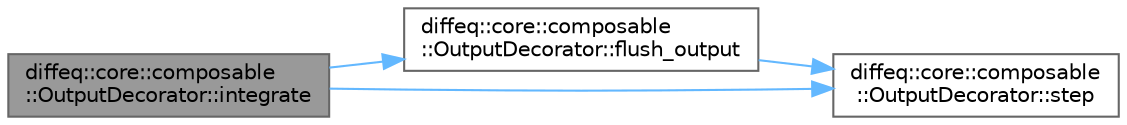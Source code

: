 digraph "diffeq::core::composable::OutputDecorator::integrate"
{
 // LATEX_PDF_SIZE
  bgcolor="transparent";
  edge [fontname=Helvetica,fontsize=10,labelfontname=Helvetica,labelfontsize=10];
  node [fontname=Helvetica,fontsize=10,shape=box,height=0.2,width=0.4];
  rankdir="LR";
  Node1 [id="Node000001",label="diffeq::core::composable\l::OutputDecorator::integrate",height=0.2,width=0.4,color="gray40", fillcolor="grey60", style="filled", fontcolor="black",tooltip="Override integrate to handle different output modes."];
  Node1 -> Node2 [id="edge1_Node000001_Node000002",color="steelblue1",style="solid",tooltip=" "];
  Node2 [id="Node000002",label="diffeq::core::composable\l::OutputDecorator::flush_output",height=0.2,width=0.4,color="grey40", fillcolor="white", style="filled",URL="$classdiffeq_1_1core_1_1composable_1_1_output_decorator.html#a0deed7ad7cf70c1b0e446189b225b210",tooltip="Force immediate output flush."];
  Node2 -> Node3 [id="edge2_Node000002_Node000003",color="steelblue1",style="solid",tooltip=" "];
  Node3 [id="Node000003",label="diffeq::core::composable\l::OutputDecorator::step",height=0.2,width=0.4,color="grey40", fillcolor="white", style="filled",URL="$classdiffeq_1_1core_1_1composable_1_1_output_decorator.html#a1fa67f09fb54c168600f246f59235cd7",tooltip="Override step to add output handling."];
  Node1 -> Node3 [id="edge3_Node000001_Node000003",color="steelblue1",style="solid",tooltip=" "];
}
